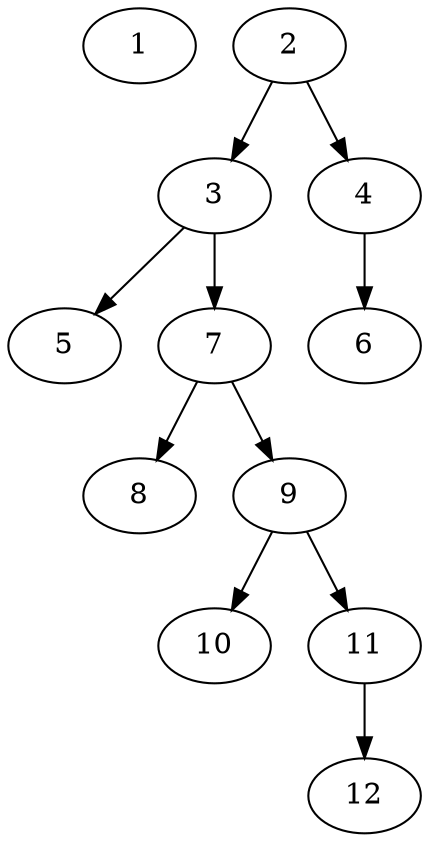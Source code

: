 // DAG (tier=1-easy, mode=compute, n=12, ccr=0.255, fat=0.492, density=0.293, regular=0.772, jump=0.051, mindata=262144, maxdata=2097152)
// DAG automatically generated by daggen at Sun Aug 24 16:33:32 2025
// /home/ermia/Project/Environments/daggen/bin/daggen --dot --ccr 0.255 --fat 0.492 --regular 0.772 --density 0.293 --jump 0.051 --mindata 262144 --maxdata 2097152 -n 12 
digraph G {
  1 [size="278844386551267328", alpha="0.03", expect_size="139422193275633664"]
  2 [size="1275227736738103296", alpha="0.13", expect_size="637613868369051648"]
  2 -> 3 [size ="9407664488448"]
  2 -> 4 [size ="9407664488448"]
  3 [size="3042069903835136000", alpha="0.12", expect_size="1521034951917568000"]
  3 -> 5 [size ="16795880652800"]
  3 -> 7 [size ="16795880652800"]
  4 [size="26864226827336364", alpha="0.19", expect_size="13432113413668182"]
  4 -> 6 [size ="17177864306688"]
  5 [size="113627458288222208", alpha="0.03", expect_size="56813729144111104"]
  6 [size="13617748024569088", alpha="0.03", expect_size="6808874012284544"]
  7 [size="417706386947266", alpha="0.11", expect_size="208853193473633"]
  7 -> 8 [size ="15859712000000"]
  7 -> 9 [size ="15859712000000"]
  8 [size="16269740799982868", alpha="0.12", expect_size="8134870399991434"]
  9 [size="1433051594986881024", alpha="0.18", expect_size="716525797493440512"]
  9 -> 10 [size ="10168679006208"]
  9 -> 11 [size ="10168679006208"]
  10 [size="18226330449477632", alpha="0.13", expect_size="9113165224738816"]
  11 [size="312527496375000", alpha="0.01", expect_size="156263748187500"]
  11 -> 12 [size ="8388608000000"]
  12 [size="2613869764003749", alpha="0.04", expect_size="1306934882001874"]
}